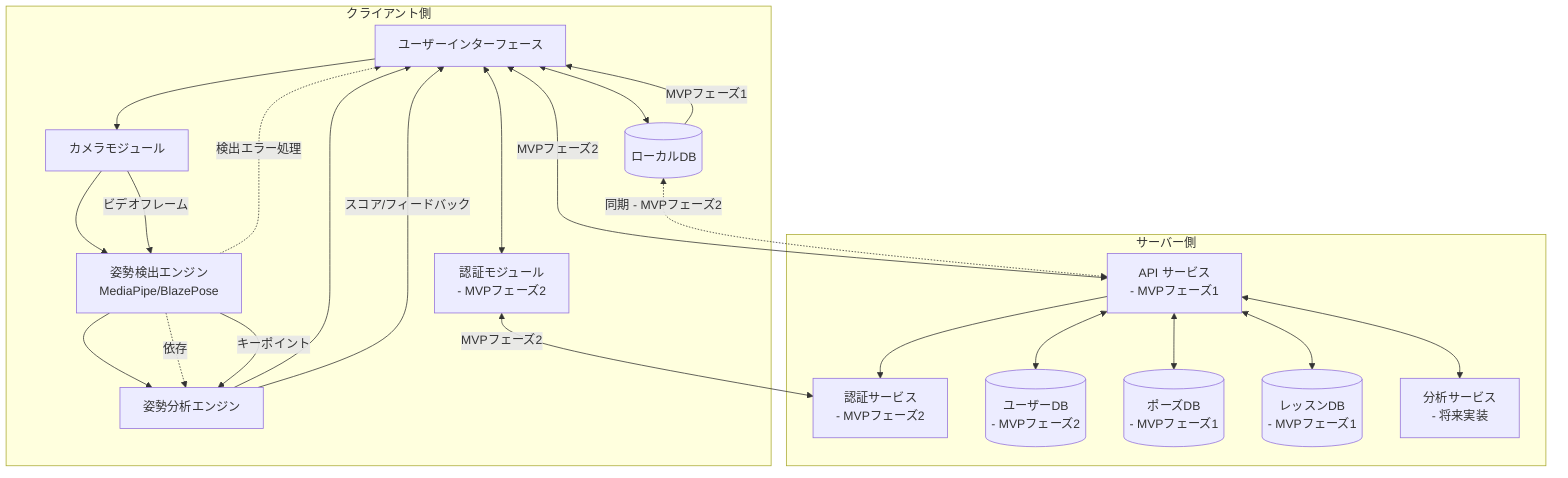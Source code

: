 flowchart TB
    subgraph クライアント側
        direction TB
        UI[ユーザーインターフェース]
        CameraM[カメラモジュール]
        PoseD[姿勢検出エンジン\nMediaPipe/BlazePose]
        PoseA[姿勢分析エンジン]
        LocalDB[(ローカルDB)]
        
        %% MVPフェーズでは認証は簡素化
        AuthM[認証モジュール\n- MVPフェーズ2]
        
        UI --> CameraM
        CameraM --> PoseD
        PoseD --> PoseA
        PoseA --> UI
        UI <--> LocalDB
        UI <--> AuthM
        
        %% 依存関係をより明確に
        PoseD -.-> |依存| PoseA
    end
    
    subgraph サーバー側
        direction TB
        %% MVPフェーズ1ではAPIのみ
        API[API サービス\n- MVPフェーズ1]
        AuthS[認証サービス\n- MVPフェーズ2]
        UserDB[(ユーザーDB\n- MVPフェーズ2)]
        PoseDB[(ポーズDB\n- MVPフェーズ1)]
        LessonDB[(レッスンDB\n- MVPフェーズ1)]
        
        %% 将来的な機能
        Analytics[分析サービス\n- 将来実装]
        
        API --> AuthS
        API <--> UserDB
        API <--> PoseDB
        API <--> LessonDB
        API <--> Analytics
    end
    
    %% MVPフェーズ1では最初にローカルモードのみ実装
    LocalDB --> |MVPフェーズ1| UI
    
    %% MVPフェーズ2でオンライン連携
    AuthM <--> |MVPフェーズ2| AuthS
    UI <--> |MVPフェーズ2| API
    
    %% 明確なデータフロー
    CameraM --> |ビデオフレーム| PoseD
    PoseD --> |キーポイント| PoseA
    PoseA --> |スコア/フィードバック| UI
    
    %% バックエンドとの同期（フェーズ2）
    LocalDB <-.-> |同期 - MVPフェーズ2| API
    
    %% エラーハンドリングの追加
    PoseD -.-> |検出エラー処理| UI